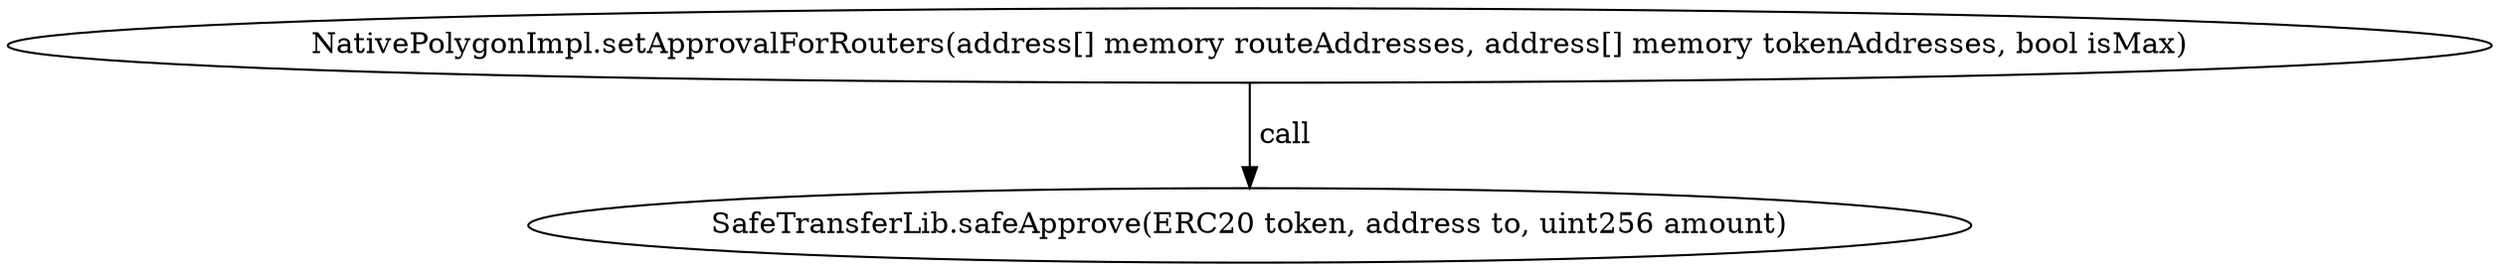digraph "" {
	graph [bb="0,0,1011.1,124.8"];
	node [label="\N"];
	"NativePolygonImpl.setApprovalForRouters(address[] memory routeAddresses, address[] memory tokenAddresses, bool isMax)"	 [height=0.5,
		pos="505.54,106.8",
		width=14.043];
	"SafeTransferLib.safeApprove(ERC20 token, address to, uint256 amount)"	 [height=0.5,
		pos="505.54,18",
		width=8.1727];
	"NativePolygonImpl.setApprovalForRouters(address[] memory routeAddresses, address[] memory tokenAddresses, bool isMax)" -> "SafeTransferLib.safeApprove(ERC20 token, address to, uint256 amount)" [key=call,
	label=" call",
	lp="517.39,62.4",
	pos="e,505.54,36.072 505.54,88.401 505.54,76.295 505.54,60.208 505.54,46.467"];
}
